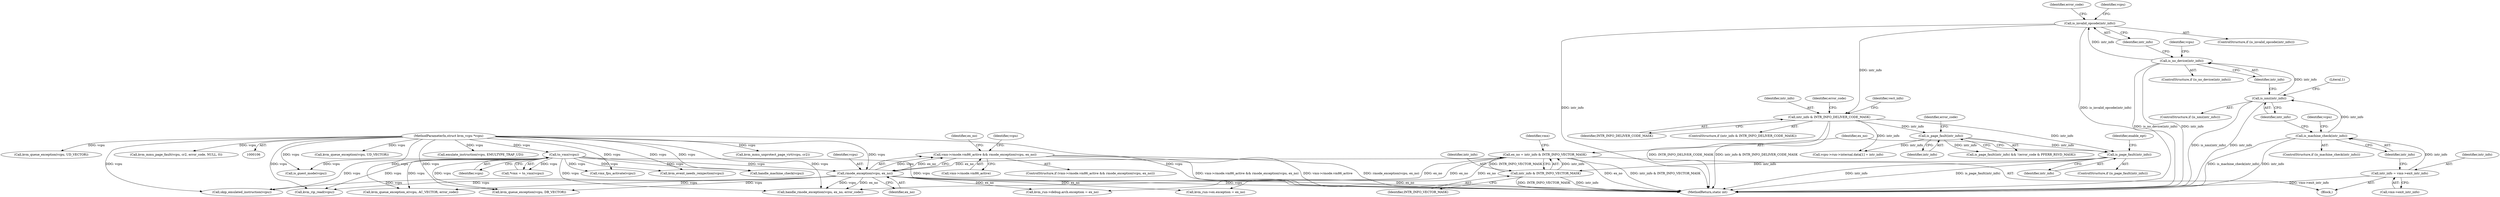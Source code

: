 digraph "0_linux_ef85b67385436ddc1998f45f1d6a210f935b3388@pointer" {
"1000301" [label="(Call,vmx->rmode.vm86_active && rmode_exception(vcpu, ex_no))"];
"1000307" [label="(Call,rmode_exception(vcpu, ex_no))"];
"1000112" [label="(Call,to_vmx(vcpu))"];
"1000107" [label="(MethodParameterIn,struct kvm_vcpu *vcpu)"];
"1000295" [label="(Call,ex_no = intr_info & INTR_INFO_VECTOR_MASK)"];
"1000297" [label="(Call,intr_info & INTR_INFO_VECTOR_MASK)"];
"1000270" [label="(Call,is_page_fault(intr_info))"];
"1000188" [label="(Call,intr_info & INTR_INFO_DELIVER_CODE_MASK)"];
"1000158" [label="(Call,is_invalid_opcode(intr_info))"];
"1000150" [label="(Call,is_no_device(intr_info))"];
"1000145" [label="(Call,is_nmi(intr_info))"];
"1000139" [label="(Call,is_machine_check(intr_info))"];
"1000133" [label="(Call,intr_info = vmx->exit_intr_info)"];
"1000202" [label="(Call,is_page_fault(intr_info))"];
"1000283" [label="(Call,kvm_event_needs_reinjection(vcpu))"];
"1000201" [label="(Call,is_page_fault(intr_info) && !(error_code & PFERR_RSVD_MASK))"];
"1000138" [label="(ControlStructure,if (is_machine_check(intr_info)))"];
"1000301" [label="(Call,vmx->rmode.vm86_active && rmode_exception(vcpu, ex_no))"];
"1000206" [label="(Identifier,error_code)"];
"1000153" [label="(Call,vmx_fpu_activate(vcpu))"];
"1000110" [label="(Call,*vmx = to_vmx(vcpu))"];
"1000185" [label="(Identifier,error_code)"];
"1000157" [label="(ControlStructure,if (is_invalid_opcode(intr_info)))"];
"1000151" [label="(Identifier,intr_info)"];
"1000187" [label="(ControlStructure,if (intr_info & INTR_INFO_DELIVER_CODE_MASK))"];
"1000179" [label="(Call,kvm_queue_exception(vcpu, UD_VECTOR))"];
"1000148" [label="(Literal,1)"];
"1000107" [label="(MethodParameterIn,struct kvm_vcpu *vcpu)"];
"1000172" [label="(Call,emulate_instruction(vcpu, EMULTYPE_TRAP_UD))"];
"1000158" [label="(Call,is_invalid_opcode(intr_info))"];
"1000296" [label="(Identifier,ex_no)"];
"1000363" [label="(Call,kvm_queue_exception(vcpu, DB_VECTOR))"];
"1000319" [label="(Call,kvm_queue_exception_e(vcpu, AC_VECTOR, error_code))"];
"1000113" [label="(Identifier,vcpu)"];
"1000145" [label="(Call,is_nmi(intr_info))"];
"1000270" [label="(Call,is_page_fault(intr_info))"];
"1000112" [label="(Call,to_vmx(vcpu))"];
"1000299" [label="(Identifier,INTR_INFO_VECTOR_MASK)"];
"1000274" [label="(Identifier,enable_ept)"];
"1000146" [label="(Identifier,intr_info)"];
"1000298" [label="(Identifier,intr_info)"];
"1000245" [label="(Call,vcpu->run->internal.data[1] = intr_info)"];
"1000140" [label="(Identifier,intr_info)"];
"1000162" [label="(Call,is_guest_mode(vcpu))"];
"1000202" [label="(Call,is_page_fault(intr_info))"];
"1000271" [label="(Identifier,intr_info)"];
"1000308" [label="(Identifier,vcpu)"];
"1000198" [label="(Identifier,vect_info)"];
"1000437" [label="(Call,kvm_run->ex.exception = ex_no)"];
"1000407" [label="(Call,kvm_rip_read(vcpu))"];
"1000304" [label="(Identifier,vmx)"];
"1000135" [label="(Call,vmx->exit_intr_info)"];
"1000150" [label="(Call,is_no_device(intr_info))"];
"1000454" [label="(MethodReturn,static int)"];
"1000269" [label="(ControlStructure,if (is_page_fault(intr_info)))"];
"1000188" [label="(Call,intr_info & INTR_INFO_DELIVER_CODE_MASK)"];
"1000133" [label="(Call,intr_info = vmx->exit_intr_info)"];
"1000307" [label="(Call,rmode_exception(vcpu, ex_no))"];
"1000312" [label="(Identifier,vcpu)"];
"1000149" [label="(ControlStructure,if (is_no_device(intr_info)))"];
"1000311" [label="(Call,handle_rmode_exception(vcpu, ex_no, error_code))"];
"1000421" [label="(Call,kvm_run->debug.arch.exception = ex_no)"];
"1000142" [label="(Call,handle_machine_check(vcpu))"];
"1000159" [label="(Identifier,intr_info)"];
"1000144" [label="(ControlStructure,if (is_nmi(intr_info)))"];
"1000139" [label="(Call,is_machine_check(intr_info))"];
"1000285" [label="(Call,kvm_mmu_unprotect_page_virt(vcpu, cr2))"];
"1000163" [label="(Identifier,vcpu)"];
"1000154" [label="(Identifier,vcpu)"];
"1000108" [label="(Block,)"];
"1000203" [label="(Identifier,intr_info)"];
"1000302" [label="(Call,vmx->rmode.vm86_active)"];
"1000361" [label="(Call,skip_emulated_instruction(vcpu))"];
"1000297" [label="(Call,intr_info & INTR_INFO_VECTOR_MASK)"];
"1000316" [label="(Identifier,ex_no)"];
"1000165" [label="(Call,kvm_queue_exception(vcpu, UD_VECTOR))"];
"1000189" [label="(Identifier,intr_info)"];
"1000143" [label="(Identifier,vcpu)"];
"1000300" [label="(ControlStructure,if (vmx->rmode.vm86_active && rmode_exception(vcpu, ex_no)))"];
"1000309" [label="(Identifier,ex_no)"];
"1000295" [label="(Call,ex_no = intr_info & INTR_INFO_VECTOR_MASK)"];
"1000190" [label="(Identifier,INTR_INFO_DELIVER_CODE_MASK)"];
"1000192" [label="(Identifier,error_code)"];
"1000134" [label="(Identifier,intr_info)"];
"1000289" [label="(Call,kvm_mmu_page_fault(vcpu, cr2, error_code, NULL, 0))"];
"1000301" -> "1000300"  [label="AST: "];
"1000301" -> "1000302"  [label="CFG: "];
"1000301" -> "1000307"  [label="CFG: "];
"1000302" -> "1000301"  [label="AST: "];
"1000307" -> "1000301"  [label="AST: "];
"1000312" -> "1000301"  [label="CFG: "];
"1000316" -> "1000301"  [label="CFG: "];
"1000301" -> "1000454"  [label="DDG: rmode_exception(vcpu, ex_no)"];
"1000301" -> "1000454"  [label="DDG: vmx->rmode.vm86_active && rmode_exception(vcpu, ex_no)"];
"1000301" -> "1000454"  [label="DDG: vmx->rmode.vm86_active"];
"1000307" -> "1000301"  [label="DDG: vcpu"];
"1000307" -> "1000301"  [label="DDG: ex_no"];
"1000307" -> "1000309"  [label="CFG: "];
"1000308" -> "1000307"  [label="AST: "];
"1000309" -> "1000307"  [label="AST: "];
"1000307" -> "1000454"  [label="DDG: ex_no"];
"1000307" -> "1000454"  [label="DDG: vcpu"];
"1000112" -> "1000307"  [label="DDG: vcpu"];
"1000107" -> "1000307"  [label="DDG: vcpu"];
"1000295" -> "1000307"  [label="DDG: ex_no"];
"1000307" -> "1000311"  [label="DDG: vcpu"];
"1000307" -> "1000311"  [label="DDG: ex_no"];
"1000307" -> "1000319"  [label="DDG: vcpu"];
"1000307" -> "1000361"  [label="DDG: vcpu"];
"1000307" -> "1000363"  [label="DDG: vcpu"];
"1000307" -> "1000407"  [label="DDG: vcpu"];
"1000307" -> "1000421"  [label="DDG: ex_no"];
"1000307" -> "1000437"  [label="DDG: ex_no"];
"1000112" -> "1000110"  [label="AST: "];
"1000112" -> "1000113"  [label="CFG: "];
"1000113" -> "1000112"  [label="AST: "];
"1000110" -> "1000112"  [label="CFG: "];
"1000112" -> "1000454"  [label="DDG: vcpu"];
"1000112" -> "1000110"  [label="DDG: vcpu"];
"1000107" -> "1000112"  [label="DDG: vcpu"];
"1000112" -> "1000142"  [label="DDG: vcpu"];
"1000112" -> "1000153"  [label="DDG: vcpu"];
"1000112" -> "1000162"  [label="DDG: vcpu"];
"1000112" -> "1000283"  [label="DDG: vcpu"];
"1000112" -> "1000311"  [label="DDG: vcpu"];
"1000112" -> "1000319"  [label="DDG: vcpu"];
"1000112" -> "1000361"  [label="DDG: vcpu"];
"1000112" -> "1000363"  [label="DDG: vcpu"];
"1000112" -> "1000407"  [label="DDG: vcpu"];
"1000107" -> "1000106"  [label="AST: "];
"1000107" -> "1000454"  [label="DDG: vcpu"];
"1000107" -> "1000142"  [label="DDG: vcpu"];
"1000107" -> "1000153"  [label="DDG: vcpu"];
"1000107" -> "1000162"  [label="DDG: vcpu"];
"1000107" -> "1000165"  [label="DDG: vcpu"];
"1000107" -> "1000172"  [label="DDG: vcpu"];
"1000107" -> "1000179"  [label="DDG: vcpu"];
"1000107" -> "1000283"  [label="DDG: vcpu"];
"1000107" -> "1000285"  [label="DDG: vcpu"];
"1000107" -> "1000289"  [label="DDG: vcpu"];
"1000107" -> "1000311"  [label="DDG: vcpu"];
"1000107" -> "1000319"  [label="DDG: vcpu"];
"1000107" -> "1000361"  [label="DDG: vcpu"];
"1000107" -> "1000363"  [label="DDG: vcpu"];
"1000107" -> "1000407"  [label="DDG: vcpu"];
"1000295" -> "1000108"  [label="AST: "];
"1000295" -> "1000297"  [label="CFG: "];
"1000296" -> "1000295"  [label="AST: "];
"1000297" -> "1000295"  [label="AST: "];
"1000304" -> "1000295"  [label="CFG: "];
"1000295" -> "1000454"  [label="DDG: ex_no"];
"1000295" -> "1000454"  [label="DDG: intr_info & INTR_INFO_VECTOR_MASK"];
"1000297" -> "1000295"  [label="DDG: intr_info"];
"1000297" -> "1000295"  [label="DDG: INTR_INFO_VECTOR_MASK"];
"1000295" -> "1000311"  [label="DDG: ex_no"];
"1000295" -> "1000421"  [label="DDG: ex_no"];
"1000295" -> "1000437"  [label="DDG: ex_no"];
"1000297" -> "1000299"  [label="CFG: "];
"1000298" -> "1000297"  [label="AST: "];
"1000299" -> "1000297"  [label="AST: "];
"1000297" -> "1000454"  [label="DDG: intr_info"];
"1000297" -> "1000454"  [label="DDG: INTR_INFO_VECTOR_MASK"];
"1000270" -> "1000297"  [label="DDG: intr_info"];
"1000270" -> "1000269"  [label="AST: "];
"1000270" -> "1000271"  [label="CFG: "];
"1000271" -> "1000270"  [label="AST: "];
"1000274" -> "1000270"  [label="CFG: "];
"1000296" -> "1000270"  [label="CFG: "];
"1000270" -> "1000454"  [label="DDG: is_page_fault(intr_info)"];
"1000270" -> "1000454"  [label="DDG: intr_info"];
"1000188" -> "1000270"  [label="DDG: intr_info"];
"1000202" -> "1000270"  [label="DDG: intr_info"];
"1000188" -> "1000187"  [label="AST: "];
"1000188" -> "1000190"  [label="CFG: "];
"1000189" -> "1000188"  [label="AST: "];
"1000190" -> "1000188"  [label="AST: "];
"1000192" -> "1000188"  [label="CFG: "];
"1000198" -> "1000188"  [label="CFG: "];
"1000188" -> "1000454"  [label="DDG: intr_info & INTR_INFO_DELIVER_CODE_MASK"];
"1000188" -> "1000454"  [label="DDG: INTR_INFO_DELIVER_CODE_MASK"];
"1000158" -> "1000188"  [label="DDG: intr_info"];
"1000188" -> "1000202"  [label="DDG: intr_info"];
"1000188" -> "1000245"  [label="DDG: intr_info"];
"1000158" -> "1000157"  [label="AST: "];
"1000158" -> "1000159"  [label="CFG: "];
"1000159" -> "1000158"  [label="AST: "];
"1000163" -> "1000158"  [label="CFG: "];
"1000185" -> "1000158"  [label="CFG: "];
"1000158" -> "1000454"  [label="DDG: intr_info"];
"1000158" -> "1000454"  [label="DDG: is_invalid_opcode(intr_info)"];
"1000150" -> "1000158"  [label="DDG: intr_info"];
"1000150" -> "1000149"  [label="AST: "];
"1000150" -> "1000151"  [label="CFG: "];
"1000151" -> "1000150"  [label="AST: "];
"1000154" -> "1000150"  [label="CFG: "];
"1000159" -> "1000150"  [label="CFG: "];
"1000150" -> "1000454"  [label="DDG: intr_info"];
"1000150" -> "1000454"  [label="DDG: is_no_device(intr_info)"];
"1000145" -> "1000150"  [label="DDG: intr_info"];
"1000145" -> "1000144"  [label="AST: "];
"1000145" -> "1000146"  [label="CFG: "];
"1000146" -> "1000145"  [label="AST: "];
"1000148" -> "1000145"  [label="CFG: "];
"1000151" -> "1000145"  [label="CFG: "];
"1000145" -> "1000454"  [label="DDG: is_nmi(intr_info)"];
"1000145" -> "1000454"  [label="DDG: intr_info"];
"1000139" -> "1000145"  [label="DDG: intr_info"];
"1000139" -> "1000138"  [label="AST: "];
"1000139" -> "1000140"  [label="CFG: "];
"1000140" -> "1000139"  [label="AST: "];
"1000143" -> "1000139"  [label="CFG: "];
"1000146" -> "1000139"  [label="CFG: "];
"1000139" -> "1000454"  [label="DDG: is_machine_check(intr_info)"];
"1000139" -> "1000454"  [label="DDG: intr_info"];
"1000133" -> "1000139"  [label="DDG: intr_info"];
"1000133" -> "1000108"  [label="AST: "];
"1000133" -> "1000135"  [label="CFG: "];
"1000134" -> "1000133"  [label="AST: "];
"1000135" -> "1000133"  [label="AST: "];
"1000140" -> "1000133"  [label="CFG: "];
"1000133" -> "1000454"  [label="DDG: vmx->exit_intr_info"];
"1000202" -> "1000201"  [label="AST: "];
"1000202" -> "1000203"  [label="CFG: "];
"1000203" -> "1000202"  [label="AST: "];
"1000206" -> "1000202"  [label="CFG: "];
"1000201" -> "1000202"  [label="CFG: "];
"1000202" -> "1000201"  [label="DDG: intr_info"];
"1000202" -> "1000245"  [label="DDG: intr_info"];
}

